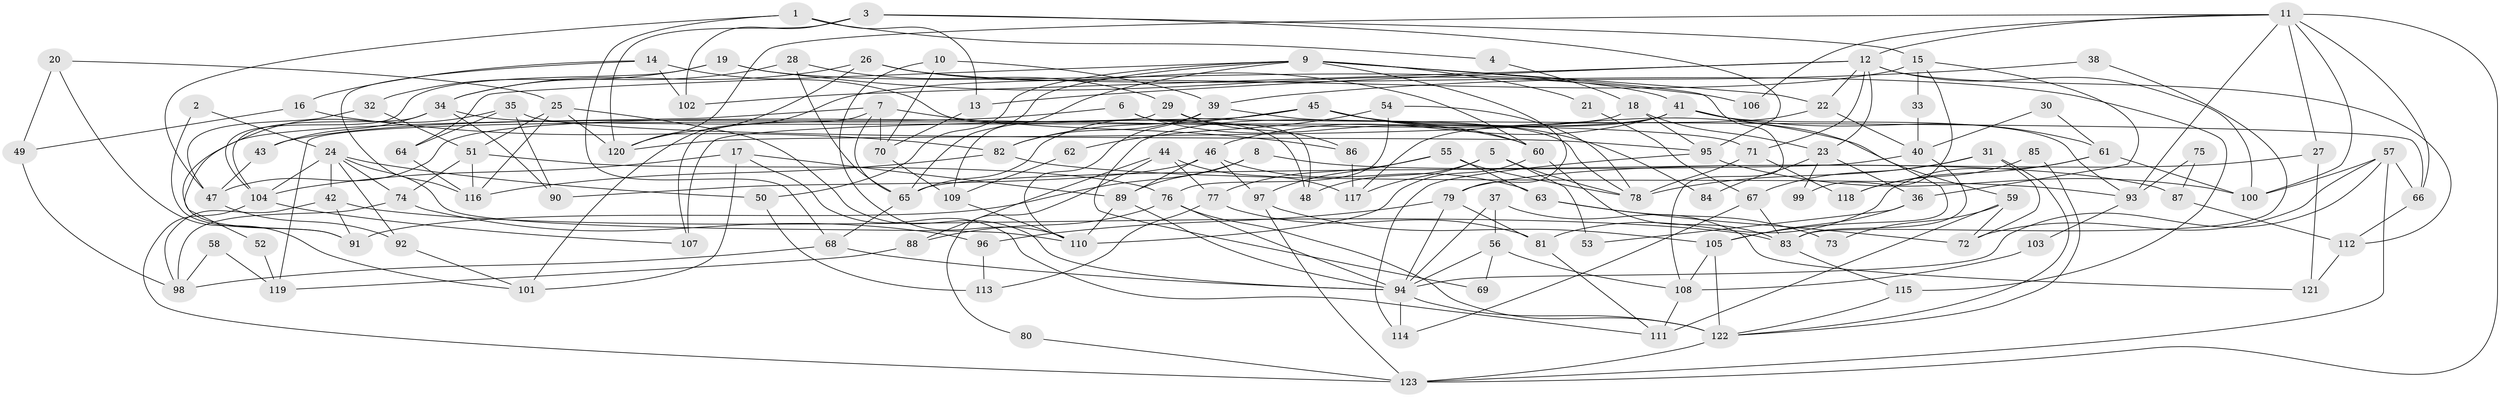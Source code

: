 // Generated by graph-tools (version 1.1) at 2025/36/03/09/25 02:36:12]
// undirected, 123 vertices, 246 edges
graph export_dot {
graph [start="1"]
  node [color=gray90,style=filled];
  1;
  2;
  3;
  4;
  5;
  6;
  7;
  8;
  9;
  10;
  11;
  12;
  13;
  14;
  15;
  16;
  17;
  18;
  19;
  20;
  21;
  22;
  23;
  24;
  25;
  26;
  27;
  28;
  29;
  30;
  31;
  32;
  33;
  34;
  35;
  36;
  37;
  38;
  39;
  40;
  41;
  42;
  43;
  44;
  45;
  46;
  47;
  48;
  49;
  50;
  51;
  52;
  53;
  54;
  55;
  56;
  57;
  58;
  59;
  60;
  61;
  62;
  63;
  64;
  65;
  66;
  67;
  68;
  69;
  70;
  71;
  72;
  73;
  74;
  75;
  76;
  77;
  78;
  79;
  80;
  81;
  82;
  83;
  84;
  85;
  86;
  87;
  88;
  89;
  90;
  91;
  92;
  93;
  94;
  95;
  96;
  97;
  98;
  99;
  100;
  101;
  102;
  103;
  104;
  105;
  106;
  107;
  108;
  109;
  110;
  111;
  112;
  113;
  114;
  115;
  116;
  117;
  118;
  119;
  120;
  121;
  122;
  123;
  1 -- 13;
  1 -- 68;
  1 -- 4;
  1 -- 47;
  2 -- 24;
  2 -- 91;
  3 -- 120;
  3 -- 95;
  3 -- 15;
  3 -- 102;
  4 -- 18;
  5 -- 117;
  5 -- 78;
  5 -- 48;
  5 -- 53;
  6 -- 43;
  6 -- 60;
  6 -- 48;
  7 -- 65;
  7 -- 107;
  7 -- 52;
  7 -- 70;
  7 -- 86;
  8 -- 91;
  8 -- 89;
  8 -- 87;
  9 -- 109;
  9 -- 108;
  9 -- 21;
  9 -- 22;
  9 -- 50;
  9 -- 64;
  9 -- 65;
  9 -- 79;
  10 -- 39;
  10 -- 110;
  10 -- 70;
  11 -- 120;
  11 -- 12;
  11 -- 27;
  11 -- 66;
  11 -- 93;
  11 -- 100;
  11 -- 106;
  11 -- 123;
  12 -- 23;
  12 -- 112;
  12 -- 13;
  12 -- 22;
  12 -- 71;
  12 -- 100;
  12 -- 102;
  13 -- 70;
  14 -- 48;
  14 -- 102;
  14 -- 16;
  14 -- 116;
  15 -- 101;
  15 -- 33;
  15 -- 36;
  15 -- 99;
  16 -- 82;
  16 -- 49;
  17 -- 89;
  17 -- 104;
  17 -- 101;
  17 -- 111;
  18 -- 95;
  18 -- 120;
  18 -- 23;
  19 -- 41;
  19 -- 104;
  19 -- 32;
  19 -- 106;
  20 -- 25;
  20 -- 101;
  20 -- 49;
  21 -- 67;
  22 -- 40;
  22 -- 117;
  23 -- 36;
  23 -- 84;
  23 -- 99;
  24 -- 104;
  24 -- 50;
  24 -- 42;
  24 -- 74;
  24 -- 92;
  24 -- 110;
  25 -- 51;
  25 -- 94;
  25 -- 116;
  25 -- 120;
  26 -- 115;
  26 -- 60;
  26 -- 34;
  26 -- 120;
  27 -- 79;
  27 -- 121;
  28 -- 34;
  28 -- 65;
  28 -- 29;
  29 -- 66;
  29 -- 86;
  29 -- 119;
  30 -- 40;
  30 -- 61;
  31 -- 122;
  31 -- 72;
  31 -- 67;
  31 -- 78;
  32 -- 51;
  32 -- 47;
  33 -- 40;
  34 -- 71;
  34 -- 43;
  34 -- 90;
  34 -- 104;
  35 -- 95;
  35 -- 64;
  35 -- 90;
  35 -- 91;
  36 -- 105;
  36 -- 53;
  37 -- 94;
  37 -- 56;
  37 -- 121;
  38 -- 39;
  38 -- 83;
  39 -- 82;
  39 -- 110;
  39 -- 78;
  40 -- 65;
  40 -- 83;
  41 -- 47;
  41 -- 46;
  41 -- 61;
  41 -- 69;
  41 -- 93;
  41 -- 105;
  42 -- 98;
  42 -- 83;
  42 -- 91;
  43 -- 47;
  44 -- 117;
  44 -- 77;
  44 -- 80;
  44 -- 88;
  45 -- 82;
  45 -- 60;
  45 -- 59;
  45 -- 65;
  45 -- 84;
  45 -- 107;
  46 -- 90;
  46 -- 97;
  46 -- 63;
  46 -- 89;
  47 -- 92;
  49 -- 98;
  50 -- 113;
  51 -- 116;
  51 -- 74;
  51 -- 76;
  52 -- 119;
  54 -- 78;
  54 -- 76;
  54 -- 62;
  55 -- 63;
  55 -- 78;
  55 -- 77;
  55 -- 97;
  56 -- 94;
  56 -- 108;
  56 -- 69;
  57 -- 94;
  57 -- 100;
  57 -- 66;
  57 -- 72;
  57 -- 123;
  58 -- 119;
  58 -- 98;
  59 -- 111;
  59 -- 72;
  59 -- 73;
  60 -- 83;
  60 -- 110;
  61 -- 100;
  61 -- 81;
  61 -- 118;
  62 -- 109;
  63 -- 72;
  63 -- 73;
  64 -- 116;
  65 -- 68;
  66 -- 112;
  67 -- 83;
  67 -- 114;
  68 -- 94;
  68 -- 98;
  70 -- 109;
  71 -- 78;
  71 -- 118;
  74 -- 98;
  74 -- 96;
  75 -- 93;
  75 -- 87;
  76 -- 122;
  76 -- 88;
  76 -- 94;
  77 -- 81;
  77 -- 113;
  79 -- 94;
  79 -- 81;
  79 -- 96;
  80 -- 123;
  81 -- 111;
  82 -- 116;
  82 -- 93;
  83 -- 115;
  85 -- 122;
  85 -- 118;
  86 -- 117;
  87 -- 112;
  88 -- 119;
  89 -- 94;
  89 -- 110;
  92 -- 101;
  93 -- 103;
  94 -- 122;
  94 -- 114;
  95 -- 100;
  95 -- 114;
  96 -- 113;
  97 -- 123;
  97 -- 105;
  103 -- 108;
  104 -- 123;
  104 -- 107;
  105 -- 108;
  105 -- 122;
  108 -- 111;
  109 -- 110;
  112 -- 121;
  115 -- 122;
  122 -- 123;
}
